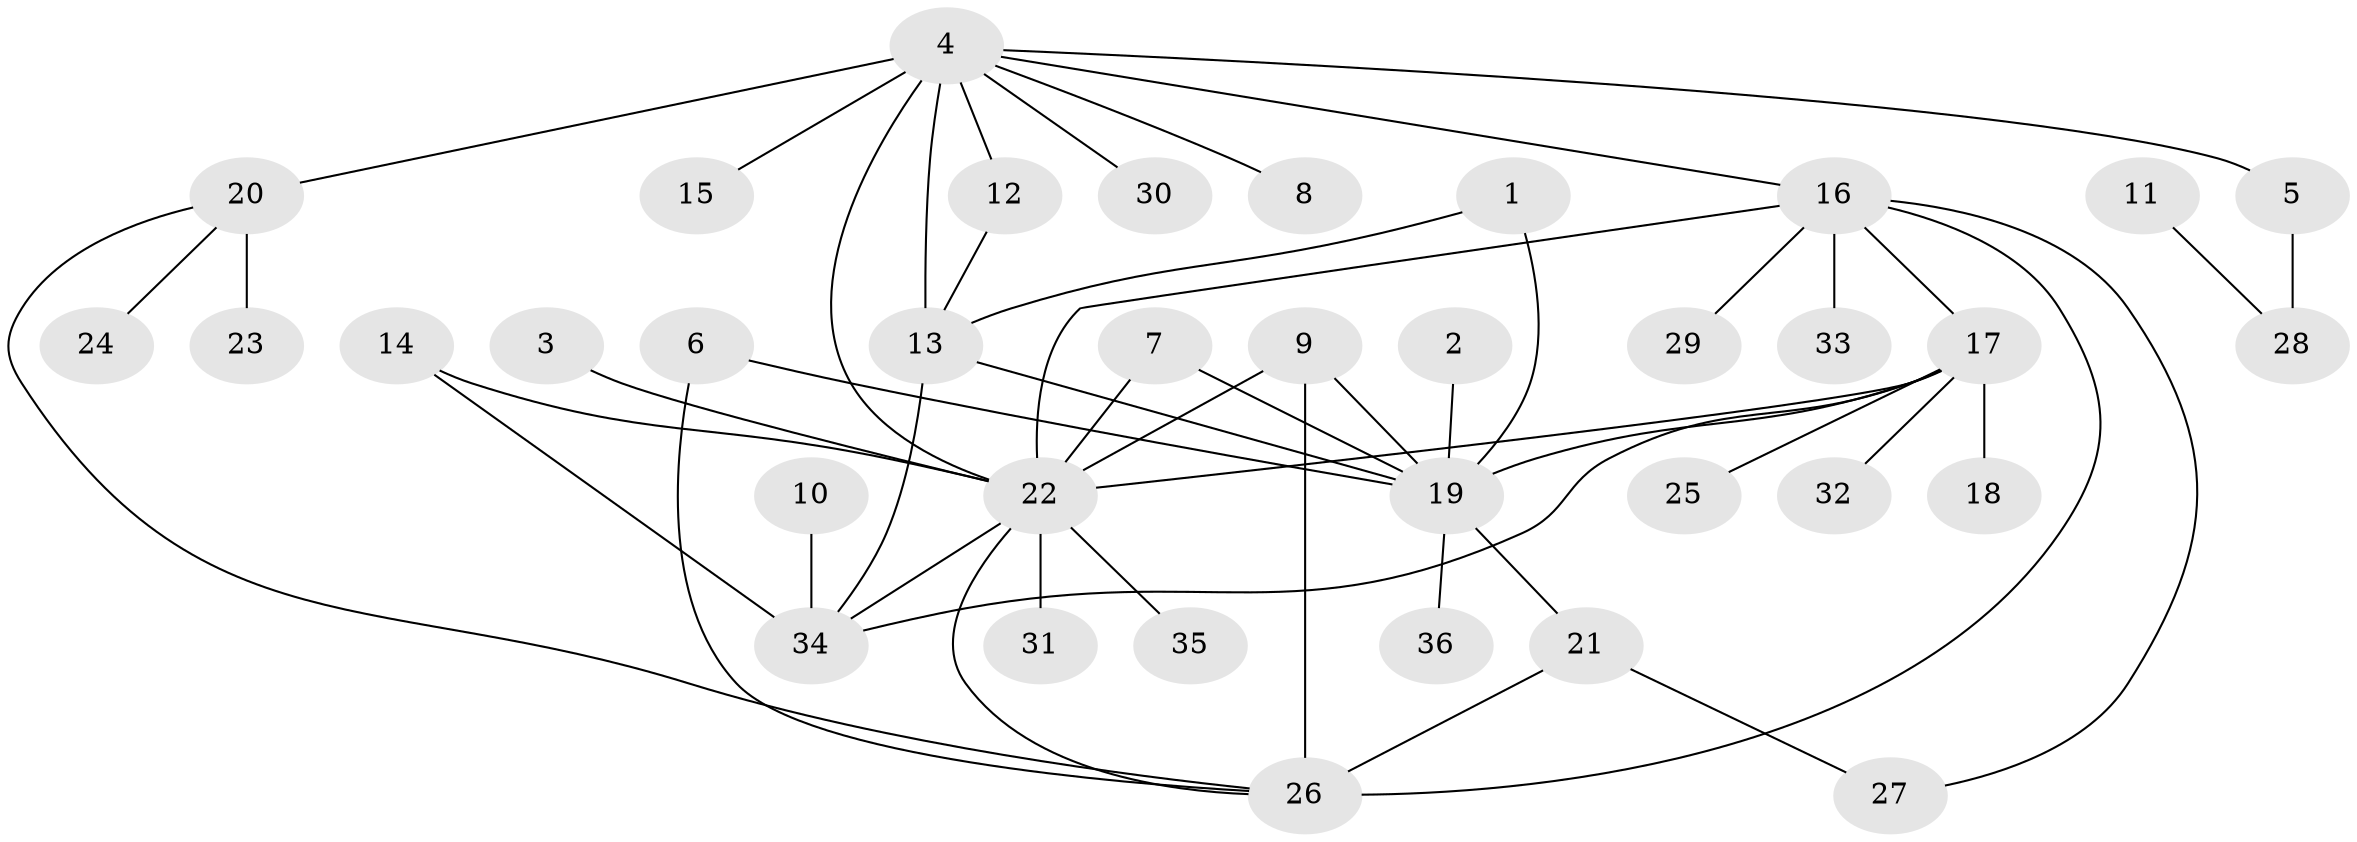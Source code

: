 // original degree distribution, {10: 0.013888888888888888, 4: 0.06944444444444445, 7: 0.027777777777777776, 6: 0.041666666666666664, 9: 0.013888888888888888, 14: 0.013888888888888888, 3: 0.09722222222222222, 12: 0.013888888888888888, 2: 0.2361111111111111, 1: 0.4722222222222222}
// Generated by graph-tools (version 1.1) at 2025/26/03/09/25 03:26:43]
// undirected, 36 vertices, 51 edges
graph export_dot {
graph [start="1"]
  node [color=gray90,style=filled];
  1;
  2;
  3;
  4;
  5;
  6;
  7;
  8;
  9;
  10;
  11;
  12;
  13;
  14;
  15;
  16;
  17;
  18;
  19;
  20;
  21;
  22;
  23;
  24;
  25;
  26;
  27;
  28;
  29;
  30;
  31;
  32;
  33;
  34;
  35;
  36;
  1 -- 13 [weight=1.0];
  1 -- 19 [weight=1.0];
  2 -- 19 [weight=1.0];
  3 -- 22 [weight=1.0];
  4 -- 5 [weight=1.0];
  4 -- 8 [weight=1.0];
  4 -- 12 [weight=1.0];
  4 -- 13 [weight=1.0];
  4 -- 15 [weight=1.0];
  4 -- 16 [weight=2.0];
  4 -- 20 [weight=2.0];
  4 -- 22 [weight=2.0];
  4 -- 30 [weight=1.0];
  5 -- 28 [weight=1.0];
  6 -- 19 [weight=1.0];
  6 -- 26 [weight=1.0];
  7 -- 19 [weight=1.0];
  7 -- 22 [weight=1.0];
  9 -- 19 [weight=1.0];
  9 -- 22 [weight=1.0];
  9 -- 26 [weight=2.0];
  10 -- 34 [weight=1.0];
  11 -- 28 [weight=1.0];
  12 -- 13 [weight=1.0];
  13 -- 19 [weight=1.0];
  13 -- 34 [weight=1.0];
  14 -- 22 [weight=1.0];
  14 -- 34 [weight=1.0];
  16 -- 17 [weight=2.0];
  16 -- 22 [weight=1.0];
  16 -- 26 [weight=1.0];
  16 -- 27 [weight=1.0];
  16 -- 29 [weight=1.0];
  16 -- 33 [weight=1.0];
  17 -- 18 [weight=1.0];
  17 -- 19 [weight=2.0];
  17 -- 22 [weight=1.0];
  17 -- 25 [weight=1.0];
  17 -- 32 [weight=1.0];
  17 -- 34 [weight=1.0];
  19 -- 21 [weight=1.0];
  19 -- 36 [weight=1.0];
  20 -- 23 [weight=1.0];
  20 -- 24 [weight=1.0];
  20 -- 26 [weight=1.0];
  21 -- 26 [weight=1.0];
  21 -- 27 [weight=1.0];
  22 -- 26 [weight=1.0];
  22 -- 31 [weight=1.0];
  22 -- 34 [weight=1.0];
  22 -- 35 [weight=1.0];
}
